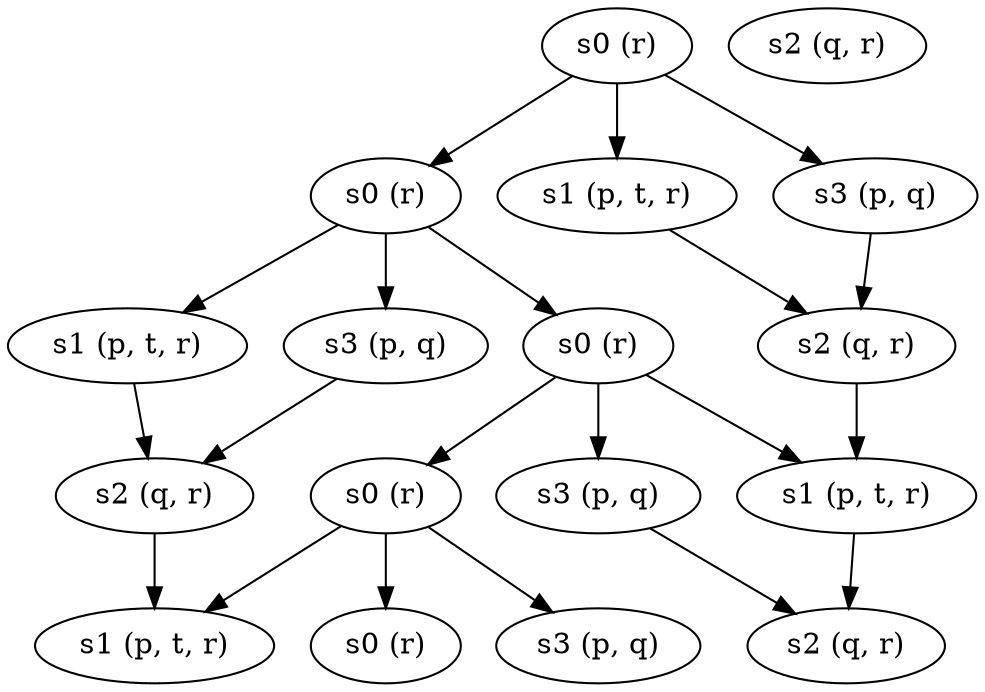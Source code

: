 digraph G {
  // S0
  s0_0[ label = "s0 (r)" ]
  s0_1[ label = "s0 (r)" ]
  s0_2[ label = "s0 (r)" ]
  s0_3[ label = "s0 (r)" ]
  s0_4[ label = "s0 (r)" ]

  s1_1[ label = "s1 (p, t, r)" ]
  s1_2[ label = "s1 (p, t, r)" ]
  s1_3[ label = "s1 (p, t, r)" ]
  s1_4[ label = "s1 (p, t, r)" ]

  s2_1[ label = "s2 (q, r)" ]
  s2_2[ label = "s2 (q, r)" ]
  s2_3[ label = "s2 (q, r)" ]
  s2_4[ label = "s2 (q, r)" ]

  s3_1[ label = "s3 (p, q)" ]
  s3_2[ label = "s3 (p, q)" ]
  s3_3[ label = "s3 (p, q)" ]
  s3_4[ label = "s3 (p, q)" ]

  s0_0 -> s0_1;
  s0_0 -> s1_1;
  s0_0 -> s3_1;

  s0_1->s0_2;
  s0_1->s1_2;
  s0_1->s3_2;

  s0_2->s0_3;
  s0_2->s1_3;
  s0_2->s3_3;

  s0_3->s0_4;
  s0_3->s1_4;
  s0_3->s3_4;

  // S1
  s1_1->s2_2;
  s1_2->s2_3;
  s1_3->s2_4;

  // S2
  s2_2->s1_3;
  s2_3->s1_4;

  // S3
  s3_1->s2_2;
  s3_2->s2_3;
  s3_3->s2_4;
}
